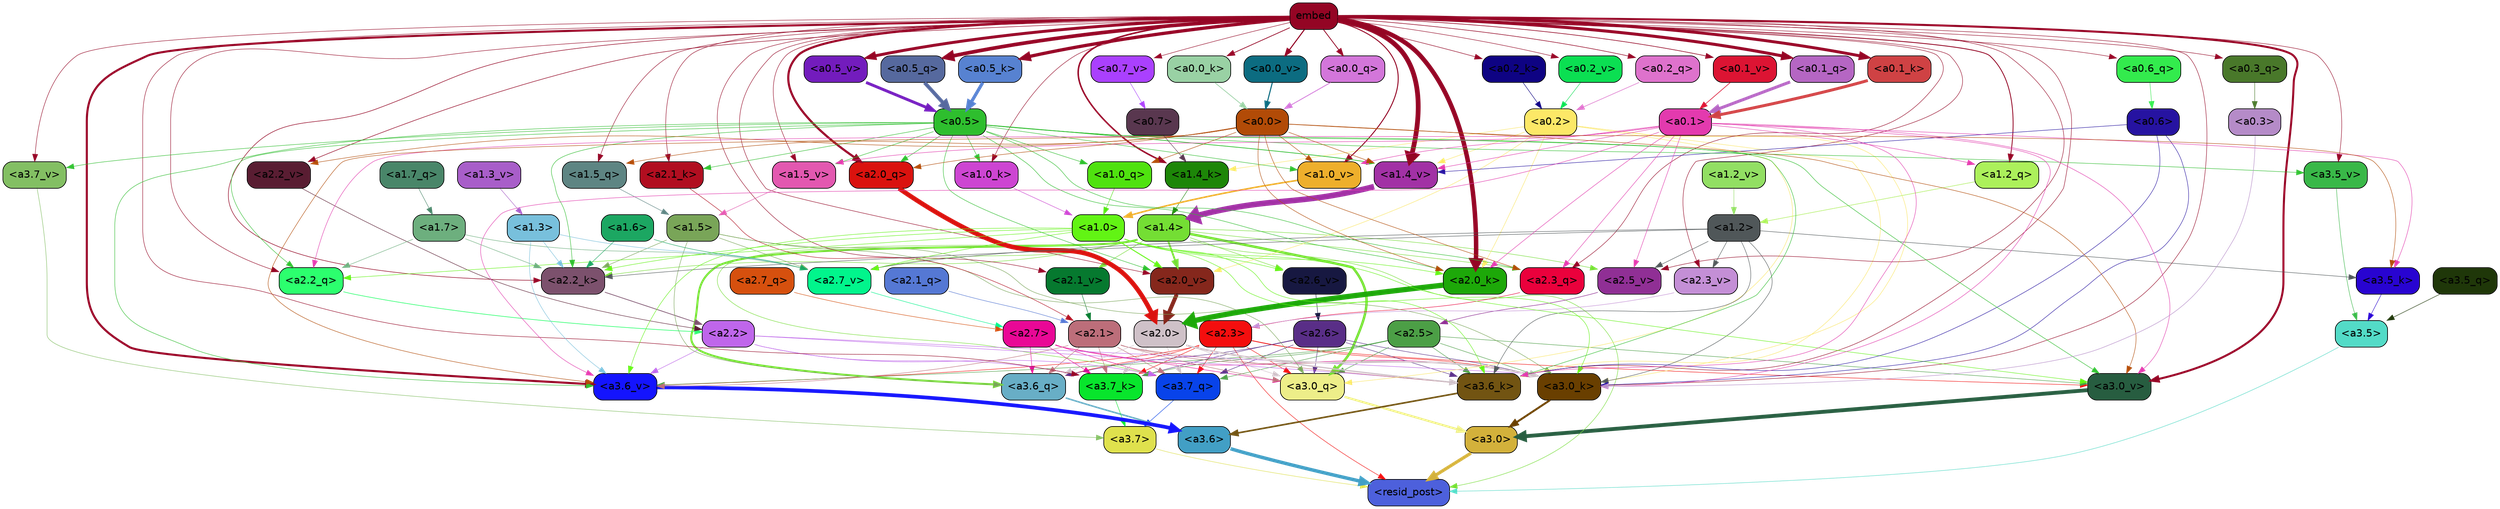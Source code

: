 strict digraph "" {
	graph [bgcolor=transparent,
		layout=dot,
		overlap=false,
		splines=true
	];
	"<a3.7>"	[color=black,
		fillcolor="#dfe14d",
		fontname=Helvetica,
		shape=box,
		style="filled, rounded"];
	"<resid_post>"	[color=black,
		fillcolor="#4d60dc",
		fontname=Helvetica,
		shape=box,
		style="filled, rounded"];
	"<a3.7>" -> "<resid_post>"	[color="#dfe14d",
		penwidth=0.6];
	"<a3.6>"	[color=black,
		fillcolor="#429fc5",
		fontname=Helvetica,
		shape=box,
		style="filled, rounded"];
	"<a3.6>" -> "<resid_post>"	[color="#429fc5",
		penwidth=4.646730065345764];
	"<a3.5>"	[color=black,
		fillcolor="#53dbc7",
		fontname=Helvetica,
		shape=box,
		style="filled, rounded"];
	"<a3.5>" -> "<resid_post>"	[color="#53dbc7",
		penwidth=0.6];
	"<a3.0>"	[color=black,
		fillcolor="#d3b13b",
		fontname=Helvetica,
		shape=box,
		style="filled, rounded"];
	"<a3.0>" -> "<resid_post>"	[color="#d3b13b",
		penwidth=4.323132634162903];
	"<a2.3>"	[color=black,
		fillcolor="#f40e0e",
		fontname=Helvetica,
		shape=box,
		style="filled, rounded"];
	"<a2.3>" -> "<resid_post>"	[color="#f40e0e",
		penwidth=0.6];
	"<a3.7_q>"	[color=black,
		fillcolor="#0843ea",
		fontname=Helvetica,
		shape=box,
		style="filled, rounded"];
	"<a2.3>" -> "<a3.7_q>"	[color="#f40e0e",
		penwidth=0.6];
	"<a3.6_q>"	[color=black,
		fillcolor="#68aec6",
		fontname=Helvetica,
		shape=box,
		style="filled, rounded"];
	"<a2.3>" -> "<a3.6_q>"	[color="#f40e0e",
		penwidth=0.6];
	"<a3.0_q>"	[color=black,
		fillcolor="#edee89",
		fontname=Helvetica,
		shape=box,
		style="filled, rounded"];
	"<a2.3>" -> "<a3.0_q>"	[color="#f40e0e",
		penwidth=0.6];
	"<a3.7_k>"	[color=black,
		fillcolor="#08e52c",
		fontname=Helvetica,
		shape=box,
		style="filled, rounded"];
	"<a2.3>" -> "<a3.7_k>"	[color="#f40e0e",
		penwidth=0.6];
	"<a3.0_k>"	[color=black,
		fillcolor="#693f00",
		fontname=Helvetica,
		shape=box,
		style="filled, rounded"];
	"<a2.3>" -> "<a3.0_k>"	[color="#f40e0e",
		penwidth=0.6];
	"<a3.6_v>"	[color=black,
		fillcolor="#1414fe",
		fontname=Helvetica,
		shape=box,
		style="filled, rounded"];
	"<a2.3>" -> "<a3.6_v>"	[color="#f40e0e",
		penwidth=0.6];
	"<a3.0_v>"	[color=black,
		fillcolor="#275d40",
		fontname=Helvetica,
		shape=box,
		style="filled, rounded"];
	"<a2.3>" -> "<a3.0_v>"	[color="#f40e0e",
		penwidth=0.6];
	"<a1.4>"	[color=black,
		fillcolor="#74de34",
		fontname=Helvetica,
		shape=box,
		style="filled, rounded"];
	"<a1.4>" -> "<resid_post>"	[color="#74de34",
		penwidth=0.6];
	"<a1.4>" -> "<a3.7_q>"	[color="#74de34",
		penwidth=0.6];
	"<a1.4>" -> "<a3.6_q>"	[color="#74de34",
		penwidth=2.700703263282776];
	"<a1.4>" -> "<a3.0_q>"	[color="#74de34",
		penwidth=3.34255850315094];
	"<a2.3_q>"	[color=black,
		fillcolor="#ea013c",
		fontname=Helvetica,
		shape=box,
		style="filled, rounded"];
	"<a1.4>" -> "<a2.3_q>"	[color="#74de34",
		penwidth=0.6];
	"<a2.2_k>"	[color=black,
		fillcolor="#7c516d",
		fontname=Helvetica,
		shape=box,
		style="filled, rounded"];
	"<a1.4>" -> "<a2.2_k>"	[color="#74de34",
		penwidth=0.6];
	"<a2.7_v>"	[color=black,
		fillcolor="#01f58c",
		fontname=Helvetica,
		shape=box,
		style="filled, rounded"];
	"<a1.4>" -> "<a2.7_v>"	[color="#74de34",
		penwidth=0.6];
	"<a2.6_v>"	[color=black,
		fillcolor="#171841",
		fontname=Helvetica,
		shape=box,
		style="filled, rounded"];
	"<a1.4>" -> "<a2.6_v>"	[color="#74de34",
		penwidth=0.6];
	"<a2.5_v>"	[color=black,
		fillcolor="#902f95",
		fontname=Helvetica,
		shape=box,
		style="filled, rounded"];
	"<a1.4>" -> "<a2.5_v>"	[color="#74de34",
		penwidth=0.6];
	"<a2.1_v>"	[color=black,
		fillcolor="#06792f",
		fontname=Helvetica,
		shape=box,
		style="filled, rounded"];
	"<a1.4>" -> "<a2.1_v>"	[color="#74de34",
		penwidth=0.6];
	"<a2.0_v>"	[color=black,
		fillcolor="#85271c",
		fontname=Helvetica,
		shape=box,
		style="filled, rounded"];
	"<a1.4>" -> "<a2.0_v>"	[color="#74de34",
		penwidth=2.387977123260498];
	"<a3.7_q>" -> "<a3.7>"	[color="#0843ea",
		penwidth=0.6];
	"<a3.6_q>" -> "<a3.6>"	[color="#68aec6",
		penwidth=2.03758105635643];
	"<a3.5_q>"	[color=black,
		fillcolor="#1f3709",
		fontname=Helvetica,
		shape=box,
		style="filled, rounded"];
	"<a3.5_q>" -> "<a3.5>"	[color="#1f3709",
		penwidth=0.6];
	"<a3.0_q>" -> "<a3.0>"	[color="#edee89",
		penwidth=2.8638100624084473];
	"<a3.7_k>" -> "<a3.7>"	[color="#08e52c",
		penwidth=0.6];
	"<a3.6_k>"	[color=black,
		fillcolor="#725412",
		fontname=Helvetica,
		shape=box,
		style="filled, rounded"];
	"<a3.6_k>" -> "<a3.6>"	[color="#725412",
		penwidth=2.174198240041733];
	"<a3.5_k>"	[color=black,
		fillcolor="#2804d1",
		fontname=Helvetica,
		shape=box,
		style="filled, rounded"];
	"<a3.5_k>" -> "<a3.5>"	[color="#2804d1",
		penwidth=0.6];
	"<a3.0_k>" -> "<a3.0>"	[color="#693f00",
		penwidth=2.6274144649505615];
	"<a3.7_v>"	[color=black,
		fillcolor="#83bf63",
		fontname=Helvetica,
		shape=box,
		style="filled, rounded"];
	"<a3.7_v>" -> "<a3.7>"	[color="#83bf63",
		penwidth=0.6];
	"<a3.6_v>" -> "<a3.6>"	[color="#1414fe",
		penwidth=5.002329230308533];
	"<a3.5_v>"	[color=black,
		fillcolor="#39b848",
		fontname=Helvetica,
		shape=box,
		style="filled, rounded"];
	"<a3.5_v>" -> "<a3.5>"	[color="#39b848",
		penwidth=0.6];
	"<a3.0_v>" -> "<a3.0>"	[color="#275d40",
		penwidth=5.188832879066467];
	"<a2.7>"	[color=black,
		fillcolor="#e90896",
		fontname=Helvetica,
		shape=box,
		style="filled, rounded"];
	"<a2.7>" -> "<a3.7_q>"	[color="#e90896",
		penwidth=0.6];
	"<a2.7>" -> "<a3.6_q>"	[color="#e90896",
		penwidth=0.6];
	"<a2.7>" -> "<a3.0_q>"	[color="#e90896",
		penwidth=0.6];
	"<a2.7>" -> "<a3.7_k>"	[color="#e90896",
		penwidth=0.6];
	"<a2.7>" -> "<a3.0_k>"	[color="#e90896",
		penwidth=0.6];
	"<a2.6>"	[color=black,
		fillcolor="#592e87",
		fontname=Helvetica,
		shape=box,
		style="filled, rounded"];
	"<a2.6>" -> "<a3.7_q>"	[color="#592e87",
		penwidth=0.6];
	"<a2.6>" -> "<a3.6_q>"	[color="#592e87",
		penwidth=0.6];
	"<a2.6>" -> "<a3.0_q>"	[color="#592e87",
		penwidth=0.6];
	"<a2.6>" -> "<a3.7_k>"	[color="#592e87",
		penwidth=0.6];
	"<a2.6>" -> "<a3.6_k>"	[color="#592e87",
		penwidth=0.6];
	"<a2.6>" -> "<a3.0_k>"	[color="#592e87",
		penwidth=0.6];
	"<a2.5>"	[color=black,
		fillcolor="#4c9f46",
		fontname=Helvetica,
		shape=box,
		style="filled, rounded"];
	"<a2.5>" -> "<a3.7_q>"	[color="#4c9f46",
		penwidth=0.6];
	"<a2.5>" -> "<a3.0_q>"	[color="#4c9f46",
		penwidth=0.6];
	"<a2.5>" -> "<a3.7_k>"	[color="#4c9f46",
		penwidth=0.6];
	"<a2.5>" -> "<a3.6_k>"	[color="#4c9f46",
		penwidth=0.6];
	"<a2.5>" -> "<a3.0_k>"	[color="#4c9f46",
		penwidth=0.6];
	"<a2.5>" -> "<a3.6_v>"	[color="#4c9f46",
		penwidth=0.6];
	"<a2.5>" -> "<a3.0_v>"	[color="#4c9f46",
		penwidth=0.6];
	"<a2.2>"	[color=black,
		fillcolor="#bf66eb",
		fontname=Helvetica,
		shape=box,
		style="filled, rounded"];
	"<a2.2>" -> "<a3.7_q>"	[color="#bf66eb",
		penwidth=0.6];
	"<a2.2>" -> "<a3.7_k>"	[color="#bf66eb",
		penwidth=0.6];
	"<a2.2>" -> "<a3.6_k>"	[color="#bf66eb",
		penwidth=0.6];
	"<a2.2>" -> "<a3.0_k>"	[color="#bf66eb",
		penwidth=0.6];
	"<a2.2>" -> "<a3.6_v>"	[color="#bf66eb",
		penwidth=0.6];
	"<a2.1>"	[color=black,
		fillcolor="#bc6e7a",
		fontname=Helvetica,
		shape=box,
		style="filled, rounded"];
	"<a2.1>" -> "<a3.7_q>"	[color="#bc6e7a",
		penwidth=0.6];
	"<a2.1>" -> "<a3.6_q>"	[color="#bc6e7a",
		penwidth=0.6];
	"<a2.1>" -> "<a3.0_q>"	[color="#bc6e7a",
		penwidth=0.6];
	"<a2.1>" -> "<a3.7_k>"	[color="#bc6e7a",
		penwidth=0.6];
	"<a2.1>" -> "<a3.6_k>"	[color="#bc6e7a",
		penwidth=0.6];
	"<a2.1>" -> "<a3.0_k>"	[color="#bc6e7a",
		penwidth=0.6];
	"<a2.1>" -> "<a3.6_v>"	[color="#bc6e7a",
		penwidth=0.6];
	"<a2.0>"	[color=black,
		fillcolor="#cfc1c8",
		fontname=Helvetica,
		shape=box,
		style="filled, rounded"];
	"<a2.0>" -> "<a3.7_q>"	[color="#cfc1c8",
		penwidth=0.6];
	"<a2.0>" -> "<a3.6_q>"	[color="#cfc1c8",
		penwidth=0.6];
	"<a2.0>" -> "<a3.0_q>"	[color="#cfc1c8",
		penwidth=0.6];
	"<a2.0>" -> "<a3.7_k>"	[color="#cfc1c8",
		penwidth=0.6];
	"<a2.0>" -> "<a3.6_k>"	[color="#cfc1c8",
		penwidth=1.6454488784074783];
	"<a2.0>" -> "<a3.0_k>"	[color="#cfc1c8",
		penwidth=2.2218968719244003];
	"<a1.5>"	[color=black,
		fillcolor="#79a558",
		fontname=Helvetica,
		shape=box,
		style="filled, rounded"];
	"<a1.5>" -> "<a3.6_q>"	[color="#79a558",
		penwidth=0.6];
	"<a1.5>" -> "<a3.0_q>"	[color="#79a558",
		penwidth=0.6];
	"<a1.5>" -> "<a3.0_k>"	[color="#79a558",
		penwidth=0.6];
	"<a1.5>" -> "<a2.2_k>"	[color="#79a558",
		penwidth=0.6];
	"<a1.5>" -> "<a2.7_v>"	[color="#79a558",
		penwidth=0.6];
	"<a0.2>"	[color=black,
		fillcolor="#fce867",
		fontname=Helvetica,
		shape=box,
		style="filled, rounded"];
	"<a0.2>" -> "<a3.0_q>"	[color="#fce867",
		penwidth=0.6];
	"<a0.2>" -> "<a3.6_k>"	[color="#fce867",
		penwidth=0.6];
	"<a0.2>" -> "<a3.0_k>"	[color="#fce867",
		penwidth=0.6];
	"<a2.0_k>"	[color=black,
		fillcolor="#1da809",
		fontname=Helvetica,
		shape=box,
		style="filled, rounded"];
	"<a0.2>" -> "<a2.0_k>"	[color="#fce867",
		penwidth=0.6];
	"<a0.2>" -> "<a2.0_v>"	[color="#fce867",
		penwidth=0.6];
	"<a1.4_k>"	[color=black,
		fillcolor="#1d8608",
		fontname=Helvetica,
		shape=box,
		style="filled, rounded"];
	"<a0.2>" -> "<a1.4_k>"	[color="#fce867",
		penwidth=0.6];
	"<a1.4_v>"	[color=black,
		fillcolor="#a231a5",
		fontname=Helvetica,
		shape=box,
		style="filled, rounded"];
	"<a0.2>" -> "<a1.4_v>"	[color="#fce867",
		penwidth=0.6];
	embed	[color=black,
		fillcolor="#940524",
		fontname=Helvetica,
		shape=box,
		style="filled, rounded"];
	embed -> "<a3.7_k>"	[color="#940524",
		penwidth=0.6];
	embed -> "<a3.6_k>"	[color="#940524",
		penwidth=0.6];
	embed -> "<a3.0_k>"	[color="#940524",
		penwidth=0.6];
	embed -> "<a3.7_v>"	[color="#940524",
		penwidth=0.6];
	embed -> "<a3.6_v>"	[color="#940524",
		penwidth=2.8301228284835815];
	embed -> "<a3.5_v>"	[color="#940524",
		penwidth=0.6];
	embed -> "<a3.0_v>"	[color="#940524",
		penwidth=2.7660785913467407];
	embed -> "<a2.3_q>"	[color="#940524",
		penwidth=0.6];
	"<a2.2_q>"	[color=black,
		fillcolor="#2cff6e",
		fontname=Helvetica,
		shape=box,
		style="filled, rounded"];
	embed -> "<a2.2_q>"	[color="#940524",
		penwidth=0.6];
	"<a2.0_q>"	[color=black,
		fillcolor="#da120e",
		fontname=Helvetica,
		shape=box,
		style="filled, rounded"];
	embed -> "<a2.0_q>"	[color="#940524",
		penwidth=2.918822765350342];
	embed -> "<a2.2_k>"	[color="#940524",
		penwidth=0.7099294662475586];
	"<a2.1_k>"	[color=black,
		fillcolor="#b10e20",
		fontname=Helvetica,
		shape=box,
		style="filled, rounded"];
	embed -> "<a2.1_k>"	[color="#940524",
		penwidth=0.6];
	embed -> "<a2.0_k>"	[color="#940524",
		penwidth=6.075345039367676];
	embed -> "<a2.5_v>"	[color="#940524",
		penwidth=0.6];
	"<a2.3_v>"	[color=black,
		fillcolor="#c48fd6",
		fontname=Helvetica,
		shape=box,
		style="filled, rounded"];
	embed -> "<a2.3_v>"	[color="#940524",
		penwidth=0.6];
	"<a2.2_v>"	[color=black,
		fillcolor="#591d32",
		fontname=Helvetica,
		shape=box,
		style="filled, rounded"];
	embed -> "<a2.2_v>"	[color="#940524",
		penwidth=0.6909599304199219];
	embed -> "<a2.1_v>"	[color="#940524",
		penwidth=0.6];
	embed -> "<a2.0_v>"	[color="#940524",
		penwidth=0.6];
	"<a1.5_q>"	[color=black,
		fillcolor="#5e8583",
		fontname=Helvetica,
		shape=box,
		style="filled, rounded"];
	embed -> "<a1.5_q>"	[color="#940524",
		penwidth=0.6];
	"<a1.2_q>"	[color=black,
		fillcolor="#acf05b",
		fontname=Helvetica,
		shape=box,
		style="filled, rounded"];
	embed -> "<a1.2_q>"	[color="#940524",
		penwidth=1.1075286865234375];
	embed -> "<a1.4_k>"	[color="#940524",
		penwidth=2.043105125427246];
	"<a1.0_k>"	[color=black,
		fillcolor="#cd45d2",
		fontname=Helvetica,
		shape=box,
		style="filled, rounded"];
	embed -> "<a1.0_k>"	[color="#940524",
		penwidth=0.6];
	"<a1.5_v>"	[color=black,
		fillcolor="#e358b0",
		fontname=Helvetica,
		shape=box,
		style="filled, rounded"];
	embed -> "<a1.5_v>"	[color="#940524",
		penwidth=0.6];
	embed -> "<a1.4_v>"	[color="#940524",
		penwidth=6.46385931968689];
	"<a1.0_v>"	[color=black,
		fillcolor="#eeaf2c",
		fontname=Helvetica,
		shape=box,
		style="filled, rounded"];
	embed -> "<a1.0_v>"	[color="#940524",
		penwidth=1.273291826248169];
	"<a0.6_q>"	[color=black,
		fillcolor="#33eb4d",
		fontname=Helvetica,
		shape=box,
		style="filled, rounded"];
	embed -> "<a0.6_q>"	[color="#940524",
		penwidth=0.6];
	"<a0.5_q>"	[color=black,
		fillcolor="#56699e",
		fontname=Helvetica,
		shape=box,
		style="filled, rounded"];
	embed -> "<a0.5_q>"	[color="#940524",
		penwidth=4.941530704498291];
	"<a0.3_q>"	[color=black,
		fillcolor="#49782a",
		fontname=Helvetica,
		shape=box,
		style="filled, rounded"];
	embed -> "<a0.3_q>"	[color="#940524",
		penwidth=0.6];
	"<a0.2_q>"	[color=black,
		fillcolor="#de72cc",
		fontname=Helvetica,
		shape=box,
		style="filled, rounded"];
	embed -> "<a0.2_q>"	[color="#940524",
		penwidth=0.739351749420166];
	"<a0.1_q>"	[color=black,
		fillcolor="#b566c3",
		fontname=Helvetica,
		shape=box,
		style="filled, rounded"];
	embed -> "<a0.1_q>"	[color="#940524",
		penwidth=4.043742418289185];
	"<a0.0_q>"	[color=black,
		fillcolor="#d376da",
		fontname=Helvetica,
		shape=box,
		style="filled, rounded"];
	embed -> "<a0.0_q>"	[color="#940524",
		penwidth=1.0526833534240723];
	"<a0.5_k>"	[color=black,
		fillcolor="#5782d1",
		fontname=Helvetica,
		shape=box,
		style="filled, rounded"];
	embed -> "<a0.5_k>"	[color="#940524",
		penwidth=4.426396369934082];
	"<a0.2_k>"	[color=black,
		fillcolor="#0e0383",
		fontname=Helvetica,
		shape=box,
		style="filled, rounded"];
	embed -> "<a0.2_k>"	[color="#940524",
		penwidth=0.6546797752380371];
	"<a0.1_k>"	[color=black,
		fillcolor="#cf4244",
		fontname=Helvetica,
		shape=box,
		style="filled, rounded"];
	embed -> "<a0.1_k>"	[color="#940524",
		penwidth=3.930372714996338];
	"<a0.0_k>"	[color=black,
		fillcolor="#99d1a4",
		fontname=Helvetica,
		shape=box,
		style="filled, rounded"];
	embed -> "<a0.0_k>"	[color="#940524",
		penwidth=0.9408226013183594];
	"<a0.7_v>"	[color=black,
		fillcolor="#aa40fe",
		fontname=Helvetica,
		shape=box,
		style="filled, rounded"];
	embed -> "<a0.7_v>"	[color="#940524",
		penwidth=0.6];
	"<a0.5_v>"	[color=black,
		fillcolor="#731cbd",
		fontname=Helvetica,
		shape=box,
		style="filled, rounded"];
	embed -> "<a0.5_v>"	[color="#940524",
		penwidth=3.920696496963501];
	"<a0.2_v>"	[color=black,
		fillcolor="#0bdf52",
		fontname=Helvetica,
		shape=box,
		style="filled, rounded"];
	embed -> "<a0.2_v>"	[color="#940524",
		penwidth=0.6];
	"<a0.1_v>"	[color=black,
		fillcolor="#dc1433",
		fontname=Helvetica,
		shape=box,
		style="filled, rounded"];
	embed -> "<a0.1_v>"	[color="#940524",
		penwidth=0.8145098686218262];
	"<a0.0_v>"	[color=black,
		fillcolor="#0c6c81",
		fontname=Helvetica,
		shape=box,
		style="filled, rounded"];
	embed -> "<a0.0_v>"	[color="#940524",
		penwidth=1.426530361175537];
	"<a1.2>"	[color=black,
		fillcolor="#505759",
		fontname=Helvetica,
		shape=box,
		style="filled, rounded"];
	"<a1.2>" -> "<a3.6_k>"	[color="#505759",
		penwidth=0.6];
	"<a1.2>" -> "<a3.5_k>"	[color="#505759",
		penwidth=0.6];
	"<a1.2>" -> "<a3.0_k>"	[color="#505759",
		penwidth=0.6];
	"<a1.2>" -> "<a2.2_k>"	[color="#505759",
		penwidth=0.6];
	"<a1.2>" -> "<a2.7_v>"	[color="#505759",
		penwidth=0.6];
	"<a1.2>" -> "<a2.5_v>"	[color="#505759",
		penwidth=0.6];
	"<a1.2>" -> "<a2.3_v>"	[color="#505759",
		penwidth=0.6];
	"<a1.0>"	[color=black,
		fillcolor="#62f414",
		fontname=Helvetica,
		shape=box,
		style="filled, rounded"];
	"<a1.0>" -> "<a3.6_k>"	[color="#62f414",
		penwidth=0.6];
	"<a1.0>" -> "<a3.0_k>"	[color="#62f414",
		penwidth=0.6];
	"<a1.0>" -> "<a3.6_v>"	[color="#62f414",
		penwidth=0.6];
	"<a1.0>" -> "<a3.0_v>"	[color="#62f414",
		penwidth=0.6];
	"<a1.0>" -> "<a2.2_q>"	[color="#62f414",
		penwidth=0.6];
	"<a1.0>" -> "<a2.2_k>"	[color="#62f414",
		penwidth=0.6];
	"<a1.0>" -> "<a2.0_k>"	[color="#62f414",
		penwidth=0.6];
	"<a1.0>" -> "<a2.7_v>"	[color="#62f414",
		penwidth=0.6];
	"<a1.0>" -> "<a2.6_v>"	[color="#62f414",
		penwidth=0.6];
	"<a1.0>" -> "<a2.0_v>"	[color="#62f414",
		penwidth=1.2435333728790283];
	"<a0.6>"	[color=black,
		fillcolor="#2613a1",
		fontname=Helvetica,
		shape=box,
		style="filled, rounded"];
	"<a0.6>" -> "<a3.6_k>"	[color="#2613a1",
		penwidth=0.6];
	"<a0.6>" -> "<a3.0_k>"	[color="#2613a1",
		penwidth=0.6];
	"<a0.6>" -> "<a1.4_v>"	[color="#2613a1",
		penwidth=0.6];
	"<a0.5>"	[color=black,
		fillcolor="#2ebe2e",
		fontname=Helvetica,
		shape=box,
		style="filled, rounded"];
	"<a0.5>" -> "<a3.6_k>"	[color="#2ebe2e",
		penwidth=0.6];
	"<a0.5>" -> "<a3.7_v>"	[color="#2ebe2e",
		penwidth=0.6];
	"<a0.5>" -> "<a3.6_v>"	[color="#2ebe2e",
		penwidth=0.6];
	"<a0.5>" -> "<a3.5_v>"	[color="#2ebe2e",
		penwidth=0.6];
	"<a0.5>" -> "<a3.0_v>"	[color="#2ebe2e",
		penwidth=0.6124261617660522];
	"<a0.5>" -> "<a2.3_q>"	[color="#2ebe2e",
		penwidth=0.6];
	"<a0.5>" -> "<a2.2_q>"	[color="#2ebe2e",
		penwidth=0.6];
	"<a0.5>" -> "<a2.0_q>"	[color="#2ebe2e",
		penwidth=0.6];
	"<a0.5>" -> "<a2.2_k>"	[color="#2ebe2e",
		penwidth=0.6];
	"<a0.5>" -> "<a2.1_k>"	[color="#2ebe2e",
		penwidth=0.6];
	"<a0.5>" -> "<a2.0_k>"	[color="#2ebe2e",
		penwidth=0.6112704277038574];
	"<a0.5>" -> "<a2.0_v>"	[color="#2ebe2e",
		penwidth=0.6];
	"<a1.0_q>"	[color=black,
		fillcolor="#4fe20f",
		fontname=Helvetica,
		shape=box,
		style="filled, rounded"];
	"<a0.5>" -> "<a1.0_q>"	[color="#2ebe2e",
		penwidth=0.6];
	"<a0.5>" -> "<a1.0_k>"	[color="#2ebe2e",
		penwidth=0.6];
	"<a0.5>" -> "<a1.5_v>"	[color="#2ebe2e",
		penwidth=0.6];
	"<a0.5>" -> "<a1.4_v>"	[color="#2ebe2e",
		penwidth=0.9145197868347168];
	"<a0.5>" -> "<a1.0_v>"	[color="#2ebe2e",
		penwidth=0.6];
	"<a0.1>"	[color=black,
		fillcolor="#e33aae",
		fontname=Helvetica,
		shape=box,
		style="filled, rounded"];
	"<a0.1>" -> "<a3.6_k>"	[color="#e33aae",
		penwidth=0.6];
	"<a0.1>" -> "<a3.5_k>"	[color="#e33aae",
		penwidth=0.6];
	"<a0.1>" -> "<a3.0_k>"	[color="#e33aae",
		penwidth=0.6];
	"<a0.1>" -> "<a3.6_v>"	[color="#e33aae",
		penwidth=0.6];
	"<a0.1>" -> "<a3.0_v>"	[color="#e33aae",
		penwidth=0.6];
	"<a0.1>" -> "<a2.3_q>"	[color="#e33aae",
		penwidth=0.6];
	"<a0.1>" -> "<a2.2_q>"	[color="#e33aae",
		penwidth=0.6];
	"<a0.1>" -> "<a2.0_k>"	[color="#e33aae",
		penwidth=0.6];
	"<a0.1>" -> "<a2.5_v>"	[color="#e33aae",
		penwidth=0.6];
	"<a0.1>" -> "<a1.2_q>"	[color="#e33aae",
		penwidth=0.6];
	"<a0.1>" -> "<a1.5_v>"	[color="#e33aae",
		penwidth=0.6];
	"<a0.1>" -> "<a1.4_v>"	[color="#e33aae",
		penwidth=0.6];
	"<a0.1>" -> "<a1.0_v>"	[color="#e33aae",
		penwidth=0.6];
	"<a0.0>"	[color=black,
		fillcolor="#b24b07",
		fontname=Helvetica,
		shape=box,
		style="filled, rounded"];
	"<a0.0>" -> "<a3.5_k>"	[color="#b24b07",
		penwidth=0.6];
	"<a0.0>" -> "<a3.6_v>"	[color="#b24b07",
		penwidth=0.6];
	"<a0.0>" -> "<a3.0_v>"	[color="#b24b07",
		penwidth=0.6];
	"<a0.0>" -> "<a2.3_q>"	[color="#b24b07",
		penwidth=0.6];
	"<a0.0>" -> "<a2.0_q>"	[color="#b24b07",
		penwidth=0.6];
	"<a0.0>" -> "<a2.0_k>"	[color="#b24b07",
		penwidth=0.6];
	"<a0.0>" -> "<a2.2_v>"	[color="#b24b07",
		penwidth=0.6];
	"<a0.0>" -> "<a1.5_q>"	[color="#b24b07",
		penwidth=0.6];
	"<a0.0>" -> "<a1.0_q>"	[color="#b24b07",
		penwidth=0.6];
	"<a0.0>" -> "<a1.4_v>"	[color="#b24b07",
		penwidth=0.6];
	"<a0.0>" -> "<a1.0_v>"	[color="#b24b07",
		penwidth=0.6];
	"<a0.3>"	[color=black,
		fillcolor="#b58bc8",
		fontname=Helvetica,
		shape=box,
		style="filled, rounded"];
	"<a0.3>" -> "<a3.0_k>"	[color="#b58bc8",
		penwidth=0.6];
	"<a1.3>"	[color=black,
		fillcolor="#78c0dc",
		fontname=Helvetica,
		shape=box,
		style="filled, rounded"];
	"<a1.3>" -> "<a3.6_v>"	[color="#78c0dc",
		penwidth=0.6];
	"<a1.3>" -> "<a2.2_k>"	[color="#78c0dc",
		penwidth=0.6];
	"<a1.3>" -> "<a2.7_v>"	[color="#78c0dc",
		penwidth=0.6];
	"<a2.7_q>"	[color=black,
		fillcolor="#d6500e",
		fontname=Helvetica,
		shape=box,
		style="filled, rounded"];
	"<a2.7_q>" -> "<a2.7>"	[color="#d6500e",
		penwidth=0.6];
	"<a2.3_q>" -> "<a2.3>"	[color="#ea013c",
		penwidth=0.6];
	"<a2.2_q>" -> "<a2.2>"	[color="#2cff6e",
		penwidth=0.8114519119262695];
	"<a2.1_q>"	[color=black,
		fillcolor="#5578d4",
		fontname=Helvetica,
		shape=box,
		style="filled, rounded"];
	"<a2.1_q>" -> "<a2.1>"	[color="#5578d4",
		penwidth=0.6];
	"<a2.0_q>" -> "<a2.0>"	[color="#da120e",
		penwidth=6.2323237657547];
	"<a2.2_k>" -> "<a2.2>"	[color="#7c516d",
		penwidth=0.9331893920898438];
	"<a2.1_k>" -> "<a2.1>"	[color="#b10e20",
		penwidth=0.6];
	"<a2.0_k>" -> "<a2.0>"	[color="#1da809",
		penwidth=7.158664226531982];
	"<a2.7_v>" -> "<a2.7>"	[color="#01f58c",
		penwidth=0.6];
	"<a2.6_v>" -> "<a2.6>"	[color="#171841",
		penwidth=0.6];
	"<a2.5_v>" -> "<a2.5>"	[color="#902f95",
		penwidth=0.6657319068908691];
	"<a2.3_v>" -> "<a2.3>"	[color="#c48fd6",
		penwidth=0.6];
	"<a2.2_v>" -> "<a2.2>"	[color="#591d32",
		penwidth=0.6];
	"<a2.1_v>" -> "<a2.1>"	[color="#06792f",
		penwidth=0.6];
	"<a2.0_v>" -> "<a2.0>"	[color="#85271c",
		penwidth=5.380099236965179];
	"<a1.7>"	[color=black,
		fillcolor="#6daf7e",
		fontname=Helvetica,
		shape=box,
		style="filled, rounded"];
	"<a1.7>" -> "<a2.2_q>"	[color="#6daf7e",
		penwidth=0.6];
	"<a1.7>" -> "<a2.2_k>"	[color="#6daf7e",
		penwidth=0.6];
	"<a1.7>" -> "<a2.7_v>"	[color="#6daf7e",
		penwidth=0.6];
	"<a1.6>"	[color=black,
		fillcolor="#1ca762",
		fontname=Helvetica,
		shape=box,
		style="filled, rounded"];
	"<a1.6>" -> "<a2.2_k>"	[color="#1ca762",
		penwidth=0.6];
	"<a1.6>" -> "<a2.7_v>"	[color="#1ca762",
		penwidth=0.6];
	"<a1.7_q>"	[color=black,
		fillcolor="#498669",
		fontname=Helvetica,
		shape=box,
		style="filled, rounded"];
	"<a1.7_q>" -> "<a1.7>"	[color="#498669",
		penwidth=0.6];
	"<a1.5_q>" -> "<a1.5>"	[color="#5e8583",
		penwidth=0.6];
	"<a1.2_q>" -> "<a1.2>"	[color="#acf05b",
		penwidth=0.6965713500976562];
	"<a1.0_q>" -> "<a1.0>"	[color="#4fe20f",
		penwidth=0.6];
	"<a1.4_k>" -> "<a1.4>"	[color="#1d8608",
		penwidth=0.6];
	"<a1.0_k>" -> "<a1.0>"	[color="#cd45d2",
		penwidth=0.6];
	"<a1.5_v>" -> "<a1.5>"	[color="#e358b0",
		penwidth=0.6];
	"<a1.4_v>" -> "<a1.4>"	[color="#a231a5",
		penwidth=7.649995803833008];
	"<a1.3_v>"	[color=black,
		fillcolor="#a85ec9",
		fontname=Helvetica,
		shape=box,
		style="filled, rounded"];
	"<a1.3_v>" -> "<a1.3>"	[color="#a85ec9",
		penwidth=0.6];
	"<a1.2_v>"	[color=black,
		fillcolor="#92df63",
		fontname=Helvetica,
		shape=box,
		style="filled, rounded"];
	"<a1.2_v>" -> "<a1.2>"	[color="#92df63",
		penwidth=0.6];
	"<a1.0_v>" -> "<a1.0>"	[color="#eeaf2c",
		penwidth=2.050852060317993];
	"<a0.7>"	[color=black,
		fillcolor="#59374f",
		fontname=Helvetica,
		shape=box,
		style="filled, rounded"];
	"<a0.7>" -> "<a1.4_k>"	[color="#59374f",
		penwidth=0.6];
	"<a0.6_q>" -> "<a0.6>"	[color="#33eb4d",
		penwidth=0.6];
	"<a0.5_q>" -> "<a0.5>"	[color="#56699e",
		penwidth=4.9415271282196045];
	"<a0.3_q>" -> "<a0.3>"	[color="#49782a",
		penwidth=0.6];
	"<a0.2_q>" -> "<a0.2>"	[color="#de72cc",
		penwidth=0.7393593788146973];
	"<a0.1_q>" -> "<a0.1>"	[color="#b566c3",
		penwidth=4.0437469482421875];
	"<a0.0_q>" -> "<a0.0>"	[color="#d376da",
		penwidth=1.0526800155639648];
	"<a0.5_k>" -> "<a0.5>"	[color="#5782d1",
		penwidth=4.382697105407715];
	"<a0.2_k>" -> "<a0.2>"	[color="#0e0383",
		penwidth=0.6394491195678711];
	"<a0.1_k>" -> "<a0.1>"	[color="#cf4244",
		penwidth=3.9428932666778564];
	"<a0.0_k>" -> "<a0.0>"	[color="#99d1a4",
		penwidth=0.9280776977539062];
	"<a0.7_v>" -> "<a0.7>"	[color="#aa40fe",
		penwidth=0.6];
	"<a0.5_v>" -> "<a0.5>"	[color="#731cbd",
		penwidth=3.8846328258514404];
	"<a0.2_v>" -> "<a0.2>"	[color="#0bdf52",
		penwidth=0.6];
	"<a0.1_v>" -> "<a0.1>"	[color="#dc1433",
		penwidth=0.8284716606140137];
	"<a0.0_v>" -> "<a0.0>"	[color="#0c6c81",
		penwidth=1.44976806640625];
}
